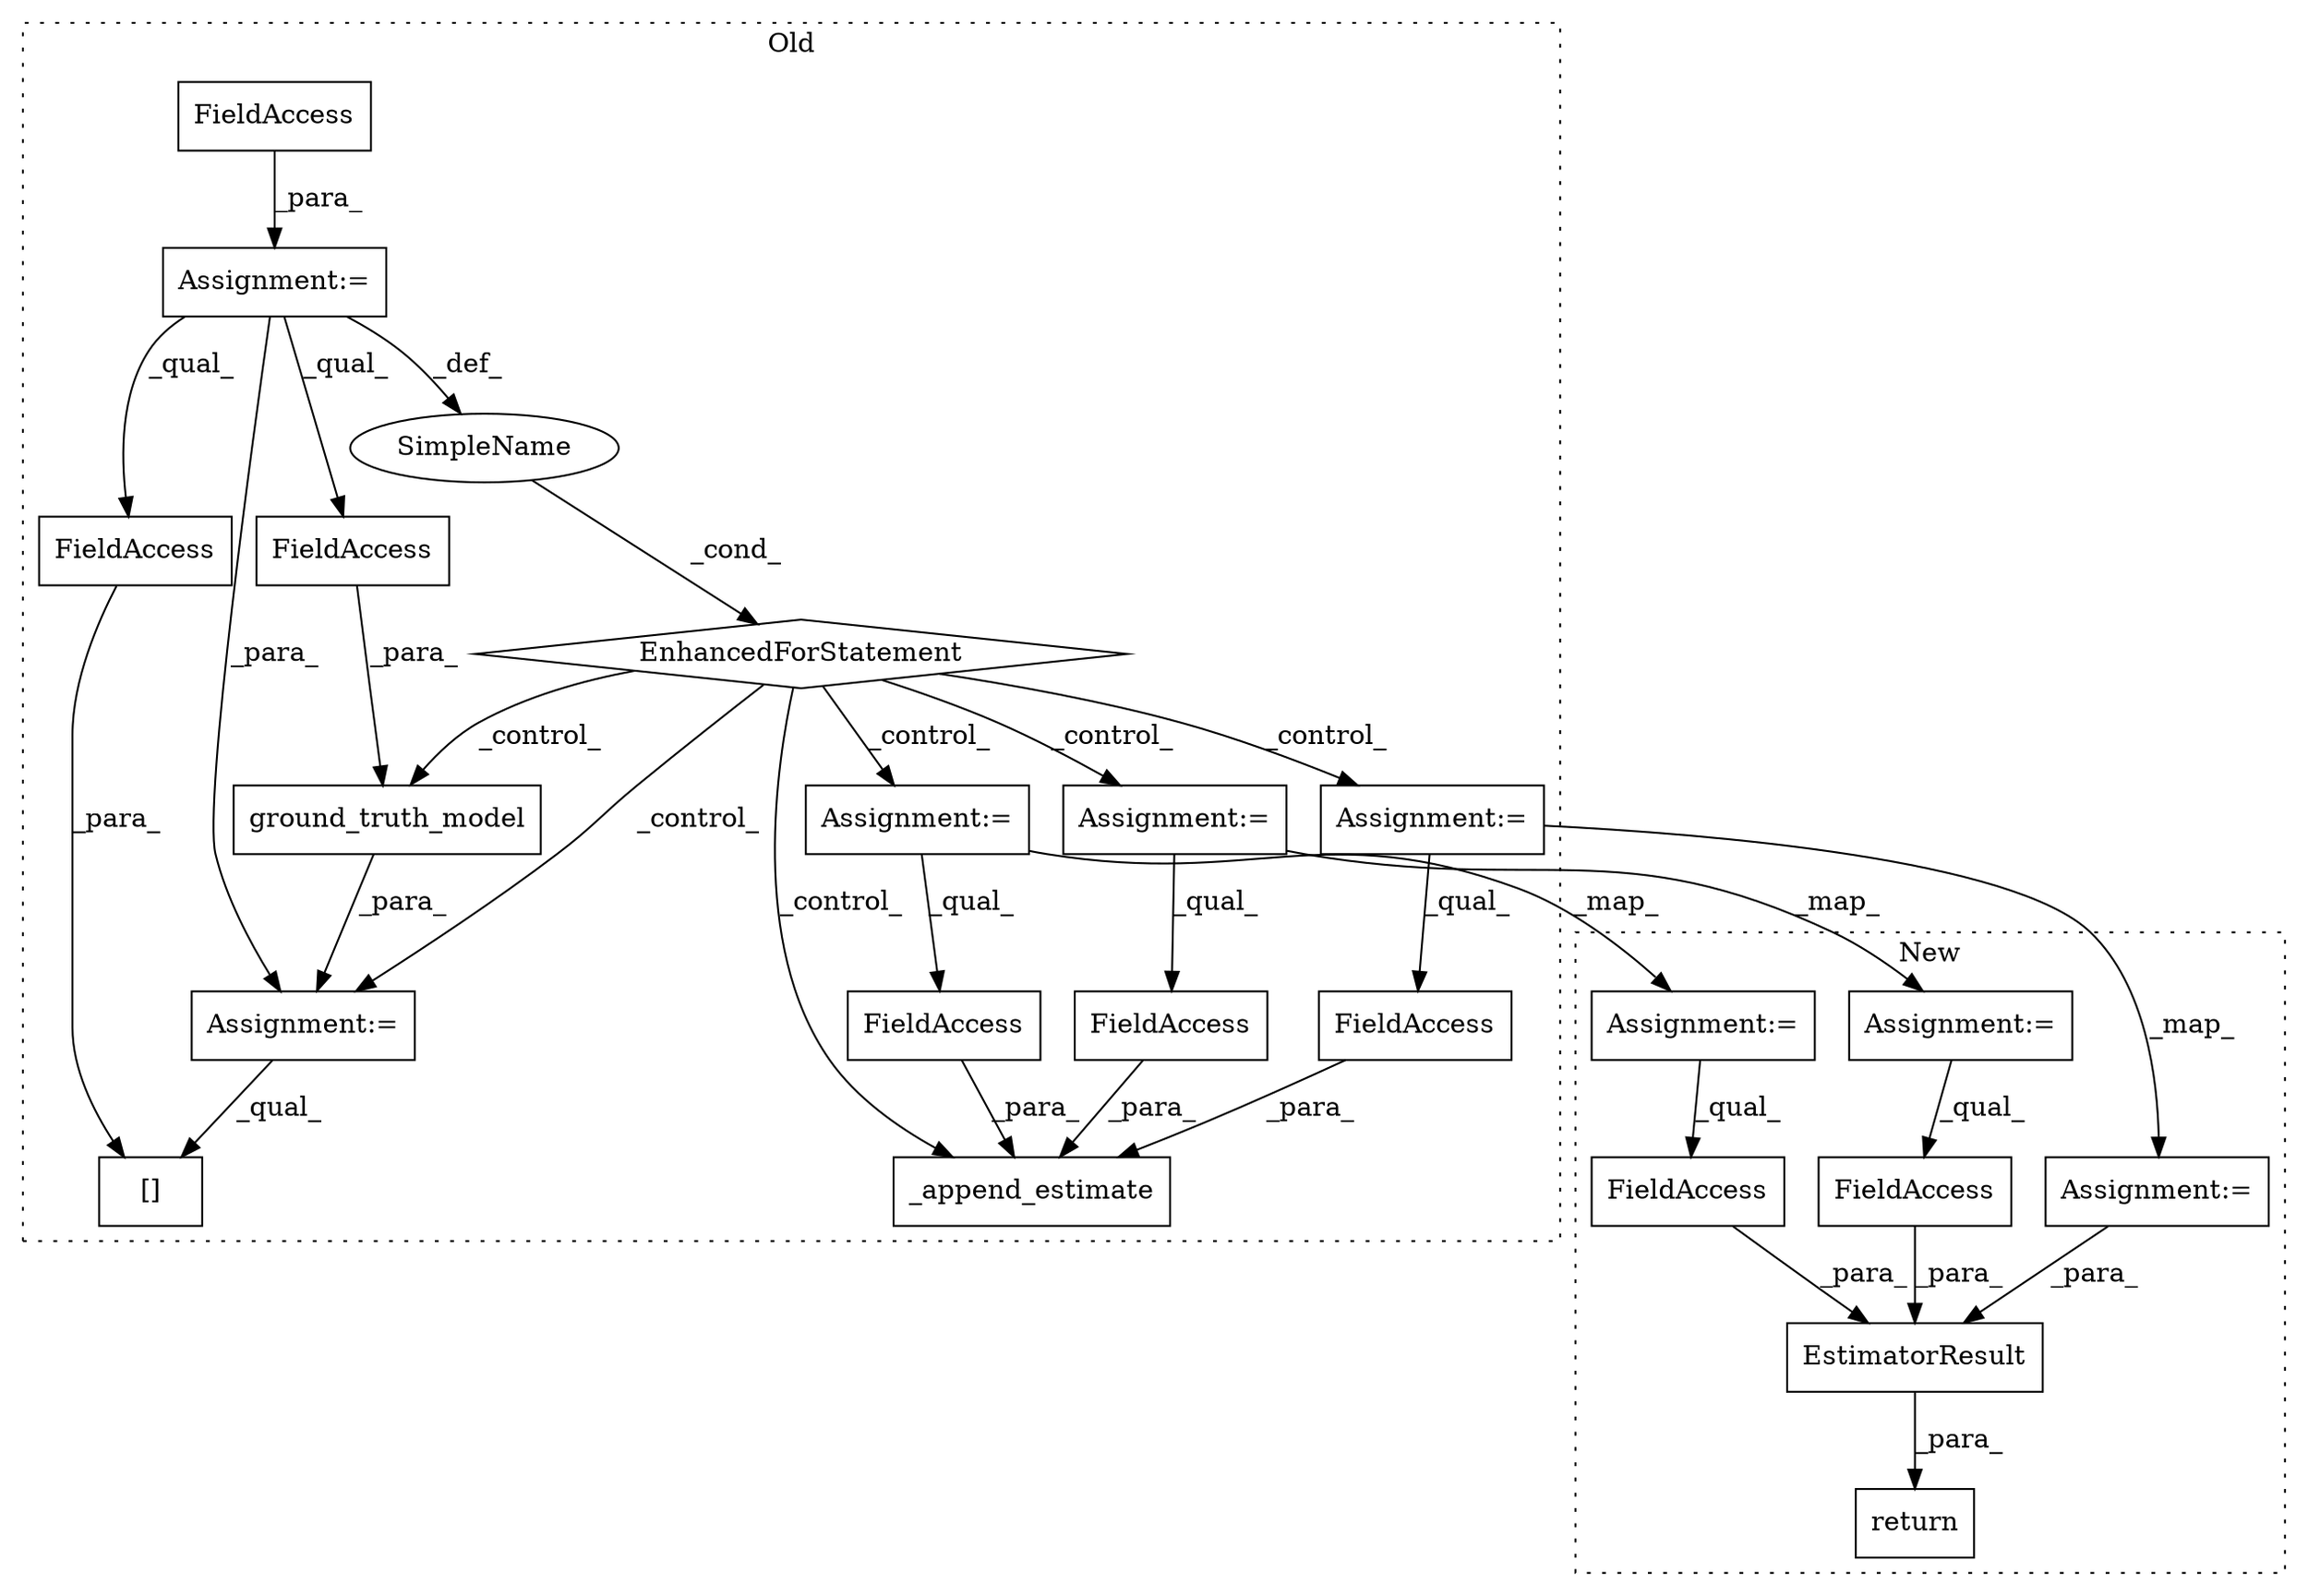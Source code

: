 digraph G {
subgraph cluster0 {
1 [label="ground_truth_model" a="32" s="2163,2196" l="19,1" shape="box"];
3 [label="EnhancedForStatement" a="70" s="1710,1783" l="53,2" shape="diamond"];
5 [label="[]" a="2" s="2221,2249" l="8,1" shape="box"];
6 [label="SimpleName" a="42" s="1767" l="3" shape="ellipse"];
7 [label="_append_estimate" a="32" s="2272,2344" l="17,1" shape="box"];
9 [label="Assignment:=" a="7" s="1838" l="1" shape="box"];
11 [label="Assignment:=" a="7" s="1803" l="1" shape="box"];
12 [label="Assignment:=" a="7" s="1872" l="1" shape="box"];
14 [label="FieldAccess" a="22" s="2229" l="20" shape="box"];
15 [label="FieldAccess" a="22" s="2182" l="14" shape="box"];
16 [label="FieldAccess" a="22" s="2308" l="18" shape="box"];
18 [label="FieldAccess" a="22" s="2327" l="17" shape="box"];
19 [label="FieldAccess" a="22" s="2289" l="18" shape="box"];
21 [label="Assignment:=" a="7" s="2156" l="1" shape="box"];
22 [label="Assignment:=" a="7" s="1710,1783" l="53,2" shape="box"];
23 [label="FieldAccess" a="22" s="1773" l="10" shape="box"];
label = "Old";
style="dotted";
}
subgraph cluster1 {
2 [label="return" a="41" s="5773" l="7" shape="box"];
4 [label="EstimatorResult" a="32" s="5780,5856" l="16,1" shape="box"];
8 [label="Assignment:=" a="7" s="5419" l="1" shape="box"];
10 [label="Assignment:=" a="7" s="5389" l="1" shape="box"];
13 [label="Assignment:=" a="7" s="5448" l="1" shape="box"];
17 [label="FieldAccess" a="22" s="5828" l="14" shape="box"];
20 [label="FieldAccess" a="22" s="5812" l="15" shape="box"];
label = "New";
style="dotted";
}
1 -> 21 [label="_para_"];
3 -> 12 [label="_control_"];
3 -> 7 [label="_control_"];
3 -> 9 [label="_control_"];
3 -> 11 [label="_control_"];
3 -> 21 [label="_control_"];
3 -> 1 [label="_control_"];
4 -> 2 [label="_para_"];
6 -> 3 [label="_cond_"];
8 -> 20 [label="_qual_"];
9 -> 16 [label="_qual_"];
9 -> 8 [label="_map_"];
10 -> 4 [label="_para_"];
11 -> 19 [label="_qual_"];
11 -> 10 [label="_map_"];
12 -> 18 [label="_qual_"];
12 -> 13 [label="_map_"];
13 -> 17 [label="_qual_"];
14 -> 5 [label="_para_"];
15 -> 1 [label="_para_"];
16 -> 7 [label="_para_"];
17 -> 4 [label="_para_"];
18 -> 7 [label="_para_"];
19 -> 7 [label="_para_"];
20 -> 4 [label="_para_"];
21 -> 5 [label="_qual_"];
22 -> 6 [label="_def_"];
22 -> 21 [label="_para_"];
22 -> 14 [label="_qual_"];
22 -> 15 [label="_qual_"];
23 -> 22 [label="_para_"];
}